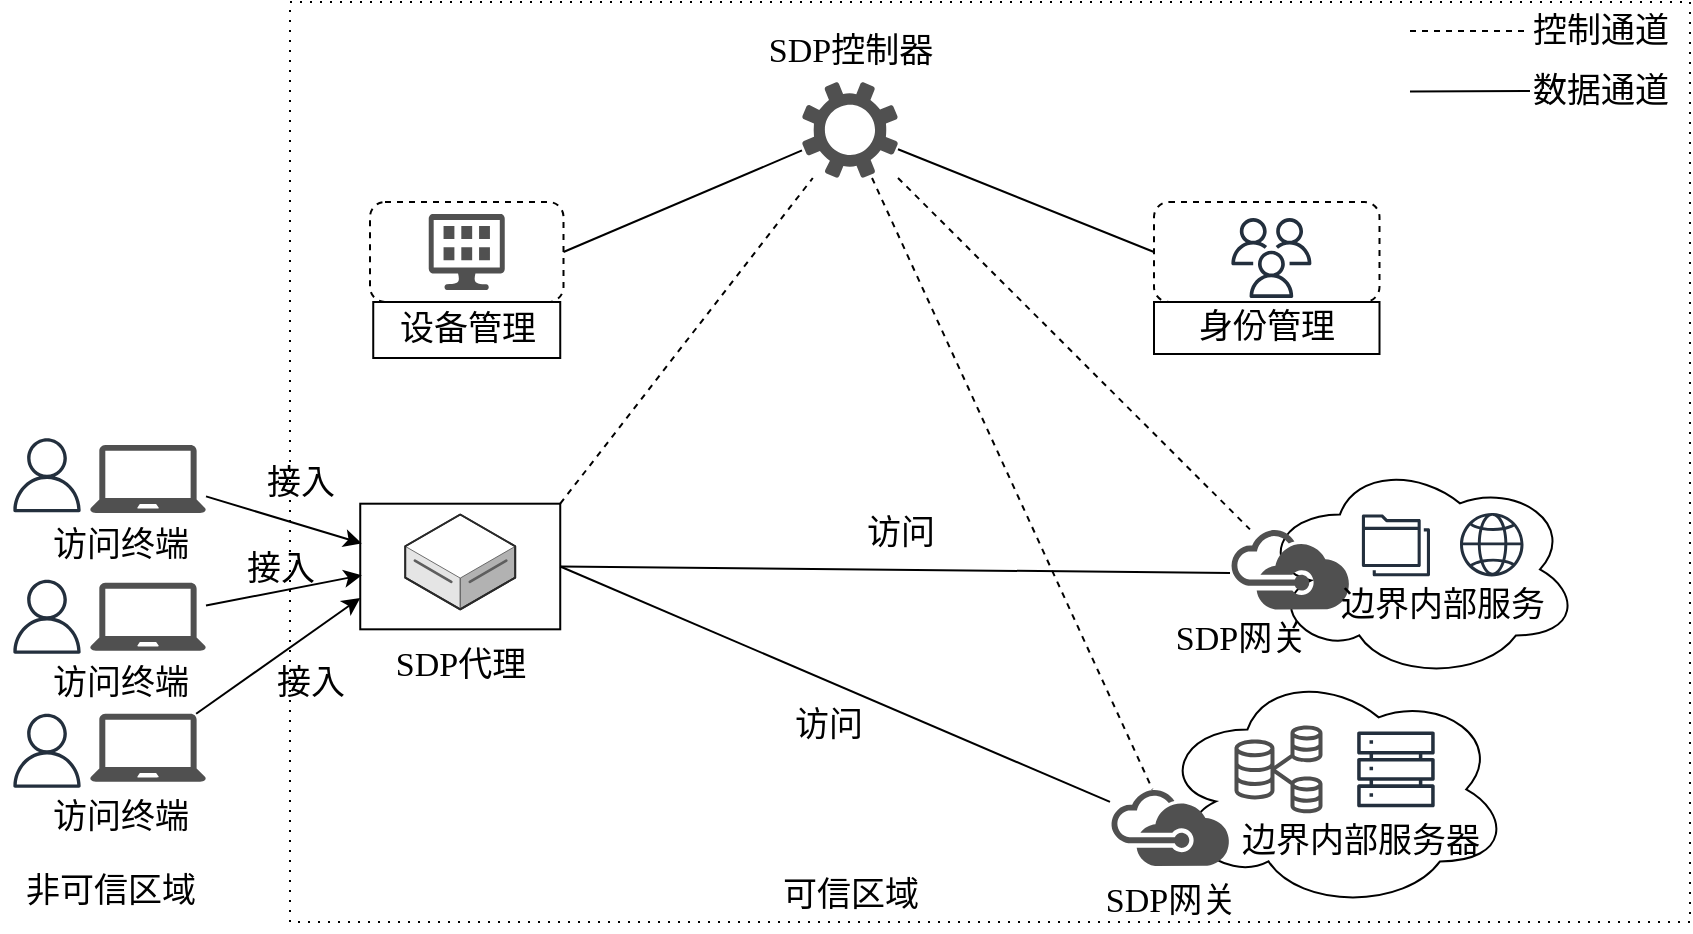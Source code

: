<mxfile version="24.4.4" type="github">
  <diagram name="第 1 页" id="9nzRkRs_KqRtRY-Yu-f3">
    <mxGraphModel dx="1963" dy="579" grid="1" gridSize="10" guides="1" tooltips="1" connect="1" arrows="1" fold="1" page="1" pageScale="1" pageWidth="827" pageHeight="1169" math="0" shadow="0">
      <root>
        <mxCell id="0" />
        <mxCell id="1" parent="0" />
        <mxCell id="bSwwU5a7o8w7_Dm9kpOE-20" value="" style="rounded=0;whiteSpace=wrap;html=1;dashed=1;dashPattern=1 4;fillColor=none;fontSize=17;" parent="1" vertex="1">
          <mxGeometry x="120" y="20" width="700" height="460" as="geometry" />
        </mxCell>
        <mxCell id="g0w8t7Q-eHvKGRKgMCBZ-65" value="" style="rounded=1;whiteSpace=wrap;html=1;dashed=1;fontSize=17;" parent="1" vertex="1">
          <mxGeometry x="552" y="120" width="112.75" height="50" as="geometry" />
        </mxCell>
        <mxCell id="g0w8t7Q-eHvKGRKgMCBZ-64" value="" style="rounded=1;whiteSpace=wrap;html=1;dashed=1;fontSize=17;" parent="1" vertex="1">
          <mxGeometry x="160" y="120" width="96.75" height="50" as="geometry" />
        </mxCell>
        <mxCell id="g0w8t7Q-eHvKGRKgMCBZ-3" value="" style="rounded=0;whiteSpace=wrap;html=1;fontSize=17;" parent="1" vertex="1">
          <mxGeometry x="155.12" y="270.85" width="100" height="62.81" as="geometry" />
        </mxCell>
        <mxCell id="g0w8t7Q-eHvKGRKgMCBZ-4" value="" style="sketch=0;pointerEvents=1;shadow=0;dashed=0;html=1;strokeColor=none;fillColor=#505050;labelPosition=center;verticalLabelPosition=bottom;verticalAlign=top;outlineConnect=0;align=center;shape=mxgraph.office.concepts.settings;fontSize=17;" parent="1" vertex="1">
          <mxGeometry x="376" y="60" width="48" height="48" as="geometry" />
        </mxCell>
        <mxCell id="g0w8t7Q-eHvKGRKgMCBZ-10" value="" style="sketch=0;outlineConnect=0;fontColor=#232F3E;gradientColor=none;fillColor=#232F3D;strokeColor=none;dashed=0;verticalLabelPosition=bottom;verticalAlign=top;align=center;html=1;fontSize=17;fontStyle=0;aspect=fixed;pointerEvents=1;shape=mxgraph.aws4.user;" parent="1" vertex="1">
          <mxGeometry x="-20" y="238.13" width="37" height="37" as="geometry" />
        </mxCell>
        <mxCell id="g0w8t7Q-eHvKGRKgMCBZ-11" value="" style="ellipse;shape=cloud;whiteSpace=wrap;html=1;fontSize=17;" parent="1" vertex="1">
          <mxGeometry x="605" y="248.69" width="160" height="110" as="geometry" />
        </mxCell>
        <mxCell id="g0w8t7Q-eHvKGRKgMCBZ-18" value="" style="sketch=0;pointerEvents=1;shadow=0;dashed=0;html=1;strokeColor=none;fillColor=#505050;labelPosition=center;verticalLabelPosition=bottom;outlineConnect=0;verticalAlign=top;align=center;shape=mxgraph.office.clouds.azure;fontSize=17;" parent="1" vertex="1">
          <mxGeometry x="590" y="283.69" width="60" height="40" as="geometry" />
        </mxCell>
        <mxCell id="g0w8t7Q-eHvKGRKgMCBZ-19" value="" style="ellipse;shape=cloud;whiteSpace=wrap;html=1;fontSize=17;" parent="1" vertex="1">
          <mxGeometry x="555" y="353.69" width="175" height="120" as="geometry" />
        </mxCell>
        <mxCell id="g0w8t7Q-eHvKGRKgMCBZ-20" value="" style="sketch=0;pointerEvents=1;shadow=0;dashed=0;html=1;strokeColor=none;fillColor=#505050;labelPosition=center;verticalLabelPosition=bottom;outlineConnect=0;verticalAlign=top;align=center;shape=mxgraph.office.clouds.azure;fontSize=17;" parent="1" vertex="1">
          <mxGeometry x="530" y="413.69" width="60" height="38.25" as="geometry" />
        </mxCell>
        <mxCell id="g0w8t7Q-eHvKGRKgMCBZ-21" value="" style="endArrow=none;dashed=1;html=1;rounded=0;fontSize=17;" parent="1" source="g0w8t7Q-eHvKGRKgMCBZ-4" target="g0w8t7Q-eHvKGRKgMCBZ-20" edge="1">
          <mxGeometry width="50" height="50" relative="1" as="geometry">
            <mxPoint x="390" y="410" as="sourcePoint" />
            <mxPoint x="440" y="360" as="targetPoint" />
          </mxGeometry>
        </mxCell>
        <mxCell id="g0w8t7Q-eHvKGRKgMCBZ-22" value="" style="endArrow=none;dashed=1;html=1;rounded=0;fontSize=17;" parent="1" source="g0w8t7Q-eHvKGRKgMCBZ-4" target="g0w8t7Q-eHvKGRKgMCBZ-18" edge="1">
          <mxGeometry width="50" height="50" relative="1" as="geometry">
            <mxPoint x="300" y="280" as="sourcePoint" />
            <mxPoint x="350" y="230" as="targetPoint" />
          </mxGeometry>
        </mxCell>
        <mxCell id="g0w8t7Q-eHvKGRKgMCBZ-23" value="" style="endArrow=none;dashed=1;html=1;rounded=0;exitX=1;exitY=0;exitDx=0;exitDy=0;fontSize=17;" parent="1" source="g0w8t7Q-eHvKGRKgMCBZ-3" target="g0w8t7Q-eHvKGRKgMCBZ-4" edge="1">
          <mxGeometry width="50" height="50" relative="1" as="geometry">
            <mxPoint x="110" y="200" as="sourcePoint" />
            <mxPoint x="370" y="210" as="targetPoint" />
          </mxGeometry>
        </mxCell>
        <mxCell id="g0w8t7Q-eHvKGRKgMCBZ-24" value="" style="endArrow=none;html=1;rounded=0;entryX=1;entryY=0.5;entryDx=0;entryDy=0;exitX=0;exitY=0.544;exitDx=0;exitDy=0;exitPerimeter=0;fontSize=17;" parent="1" source="g0w8t7Q-eHvKGRKgMCBZ-18" target="g0w8t7Q-eHvKGRKgMCBZ-3" edge="1">
          <mxGeometry width="50" height="50" relative="1" as="geometry">
            <mxPoint x="160" y="480" as="sourcePoint" />
            <mxPoint x="210" y="430" as="targetPoint" />
          </mxGeometry>
        </mxCell>
        <mxCell id="g0w8t7Q-eHvKGRKgMCBZ-25" value="" style="endArrow=none;html=1;rounded=0;entryX=1;entryY=0.5;entryDx=0;entryDy=0;fontSize=17;" parent="1" source="g0w8t7Q-eHvKGRKgMCBZ-20" target="g0w8t7Q-eHvKGRKgMCBZ-3" edge="1">
          <mxGeometry width="50" height="50" relative="1" as="geometry">
            <mxPoint x="80" y="520" as="sourcePoint" />
            <mxPoint x="130" y="470" as="targetPoint" />
          </mxGeometry>
        </mxCell>
        <mxCell id="g0w8t7Q-eHvKGRKgMCBZ-28" value="&lt;font style=&quot;font-size: 17px;&quot;&gt;&lt;font face=&quot;Times New Roman&quot; style=&quot;font-size: 17px;&quot;&gt;SDP&lt;/font&gt;控制器&lt;/font&gt;" style="text;html=1;align=center;verticalAlign=middle;resizable=0;points=[];autosize=1;strokeColor=none;fillColor=none;fontSize=17;" parent="1" vertex="1">
          <mxGeometry x="345" y="30" width="110" height="30" as="geometry" />
        </mxCell>
        <mxCell id="g0w8t7Q-eHvKGRKgMCBZ-35" value="" style="sketch=0;outlineConnect=0;fontColor=#232F3E;gradientColor=none;fillColor=#232F3D;strokeColor=none;dashed=0;verticalLabelPosition=bottom;verticalAlign=top;align=center;html=1;fontSize=17;fontStyle=0;aspect=fixed;pointerEvents=1;shape=mxgraph.aws4.folders;" parent="1" vertex="1">
          <mxGeometry x="655.94" y="276.19" width="34.06" height="31" as="geometry" />
        </mxCell>
        <mxCell id="g0w8t7Q-eHvKGRKgMCBZ-36" value="" style="sketch=0;outlineConnect=0;fontColor=#232F3E;gradientColor=none;fillColor=#232F3D;strokeColor=none;dashed=0;verticalLabelPosition=bottom;verticalAlign=top;align=center;html=1;fontSize=17;fontStyle=0;aspect=fixed;pointerEvents=1;shape=mxgraph.aws4.globe;" parent="1" vertex="1">
          <mxGeometry x="705" y="275.44" width="31.75" height="31.75" as="geometry" />
        </mxCell>
        <mxCell id="g0w8t7Q-eHvKGRKgMCBZ-37" value="" style="sketch=0;outlineConnect=0;fontColor=#232F3E;gradientColor=none;fillColor=#232F3D;strokeColor=none;dashed=0;verticalLabelPosition=bottom;verticalAlign=top;align=center;html=1;fontSize=17;fontStyle=0;aspect=fixed;pointerEvents=1;shape=mxgraph.aws4.servers;" parent="1" vertex="1">
          <mxGeometry x="653.6" y="384.32" width="38.75" height="38.75" as="geometry" />
        </mxCell>
        <mxCell id="g0w8t7Q-eHvKGRKgMCBZ-38" value="&lt;font style=&quot;font-size: 17px;&quot;&gt;边界内部服务器&lt;/font&gt;" style="text;html=1;align=center;verticalAlign=middle;resizable=0;points=[];autosize=1;strokeColor=none;fillColor=none;fontSize=17;" parent="1" vertex="1">
          <mxGeometry x="585" y="424.94" width="140" height="30" as="geometry" />
        </mxCell>
        <mxCell id="g0w8t7Q-eHvKGRKgMCBZ-39" value="&lt;font style=&quot;font-size: 17px;&quot;&gt;边界内部服务&lt;/font&gt;" style="text;html=1;align=center;verticalAlign=middle;resizable=0;points=[];autosize=1;strokeColor=none;fillColor=none;fontSize=17;" parent="1" vertex="1">
          <mxGeometry x="631.25" y="307.19" width="130" height="30" as="geometry" />
        </mxCell>
        <mxCell id="g0w8t7Q-eHvKGRKgMCBZ-40" value="&lt;font style=&quot;font-size: 17px;&quot;&gt;&lt;font face=&quot;Times New Roman&quot; style=&quot;font-size: 17px;&quot;&gt;SDP网关&lt;br style=&quot;font-size: 17px;&quot;&gt;&lt;/font&gt;&lt;/font&gt;" style="text;html=1;align=center;verticalAlign=middle;resizable=0;points=[];autosize=1;strokeColor=none;fillColor=none;fontSize=17;" parent="1" vertex="1">
          <mxGeometry x="550" y="323.69" width="90" height="30" as="geometry" />
        </mxCell>
        <mxCell id="g0w8t7Q-eHvKGRKgMCBZ-42" value="&lt;font style=&quot;font-size: 17px;&quot;&gt;&lt;font face=&quot;Times New Roman&quot; style=&quot;font-size: 17px;&quot;&gt;SDP网关&lt;br style=&quot;font-size: 17px;&quot;&gt;&lt;/font&gt;&lt;/font&gt;" style="text;html=1;align=center;verticalAlign=middle;resizable=0;points=[];autosize=1;strokeColor=none;fillColor=none;fontSize=17;" parent="1" vertex="1">
          <mxGeometry x="515" y="454.94" width="90" height="30" as="geometry" />
        </mxCell>
        <mxCell id="g0w8t7Q-eHvKGRKgMCBZ-44" value="&lt;font style=&quot;font-size: 17px;&quot;&gt;&lt;font face=&quot;Times New Roman&quot; style=&quot;font-size: 17px;&quot;&gt;SDP代理&lt;/font&gt;&lt;/font&gt;" style="text;html=1;align=center;verticalAlign=middle;resizable=0;points=[];autosize=1;strokeColor=none;fillColor=none;fontSize=17;" parent="1" vertex="1">
          <mxGeometry x="160.12" y="337.19" width="90" height="30" as="geometry" />
        </mxCell>
        <mxCell id="g0w8t7Q-eHvKGRKgMCBZ-46" value="" style="endArrow=none;dashed=1;html=1;rounded=0;fontSize=17;" parent="1" edge="1">
          <mxGeometry width="50" height="50" relative="1" as="geometry">
            <mxPoint x="680" y="34.5" as="sourcePoint" />
            <mxPoint x="740" y="34.5" as="targetPoint" />
          </mxGeometry>
        </mxCell>
        <mxCell id="g0w8t7Q-eHvKGRKgMCBZ-47" value="&lt;font style=&quot;font-size: 17px;&quot;&gt;&lt;font face=&quot;Times New Roman&quot; style=&quot;font-size: 17px;&quot;&gt;控制通道&lt;br style=&quot;font-size: 17px;&quot;&gt;&lt;/font&gt;&lt;/font&gt;" style="text;html=1;align=center;verticalAlign=middle;resizable=0;points=[];autosize=1;strokeColor=none;fillColor=none;fontSize=17;" parent="1" vertex="1">
          <mxGeometry x="730" y="20" width="90" height="30" as="geometry" />
        </mxCell>
        <mxCell id="g0w8t7Q-eHvKGRKgMCBZ-48" value="" style="endArrow=none;html=1;rounded=0;fontSize=17;" parent="1" edge="1">
          <mxGeometry width="50" height="50" relative="1" as="geometry">
            <mxPoint x="680" y="64.75" as="sourcePoint" />
            <mxPoint x="740" y="64.5" as="targetPoint" />
          </mxGeometry>
        </mxCell>
        <mxCell id="g0w8t7Q-eHvKGRKgMCBZ-49" value="&lt;font style=&quot;font-size: 17px;&quot;&gt;&lt;font face=&quot;Times New Roman&quot; style=&quot;font-size: 17px;&quot;&gt;数据通道&lt;br style=&quot;font-size: 17px;&quot;&gt;&lt;/font&gt;&lt;/font&gt;" style="text;html=1;align=center;verticalAlign=middle;resizable=0;points=[];autosize=1;strokeColor=none;fillColor=none;fontSize=17;" parent="1" vertex="1">
          <mxGeometry x="730" y="50" width="90" height="30" as="geometry" />
        </mxCell>
        <mxCell id="g0w8t7Q-eHvKGRKgMCBZ-50" value="" style="sketch=0;outlineConnect=0;fontColor=#232F3E;gradientColor=none;fillColor=#232F3D;strokeColor=none;dashed=0;verticalLabelPosition=bottom;verticalAlign=top;align=center;html=1;fontSize=17;fontStyle=0;aspect=fixed;pointerEvents=1;shape=mxgraph.aws4.users;" parent="1" vertex="1">
          <mxGeometry x="590.69" y="128" width="40" height="40" as="geometry" />
        </mxCell>
        <mxCell id="g0w8t7Q-eHvKGRKgMCBZ-51" value="身份管理" style="rounded=0;whiteSpace=wrap;html=1;fontSize=17;" parent="1" vertex="1">
          <mxGeometry x="552" y="170" width="112.75" height="26" as="geometry" />
        </mxCell>
        <mxCell id="g0w8t7Q-eHvKGRKgMCBZ-52" value="" style="sketch=0;pointerEvents=1;shadow=0;dashed=0;html=1;strokeColor=none;fillColor=#505050;labelPosition=center;verticalLabelPosition=bottom;verticalAlign=top;outlineConnect=0;align=center;shape=mxgraph.office.devices.management_console;fontSize=17;" parent="1" vertex="1">
          <mxGeometry x="189.37" y="126" width="38" height="38" as="geometry" />
        </mxCell>
        <mxCell id="g0w8t7Q-eHvKGRKgMCBZ-54" value="设备管理" style="rounded=0;whiteSpace=wrap;html=1;fontSize=17;" parent="1" vertex="1">
          <mxGeometry x="161.62" y="170" width="93.5" height="28" as="geometry" />
        </mxCell>
        <mxCell id="g0w8t7Q-eHvKGRKgMCBZ-60" value="" style="sketch=0;outlineConnect=0;fontColor=#232F3E;gradientColor=none;fillColor=#4D4D4D;strokeColor=none;dashed=0;verticalLabelPosition=bottom;verticalAlign=top;align=center;html=1;fontSize=17;fontStyle=0;aspect=fixed;pointerEvents=1;shape=mxgraph.aws4.rds_multi_az_db_cluster;" parent="1" vertex="1">
          <mxGeometry x="592.24" y="381.69" width="44.01" height="44.01" as="geometry" />
        </mxCell>
        <mxCell id="g0w8t7Q-eHvKGRKgMCBZ-66" value="" style="endArrow=none;html=1;rounded=0;exitX=1;exitY=0.5;exitDx=0;exitDy=0;fontSize=17;" parent="1" source="g0w8t7Q-eHvKGRKgMCBZ-64" target="g0w8t7Q-eHvKGRKgMCBZ-4" edge="1">
          <mxGeometry width="50" height="50" relative="1" as="geometry">
            <mxPoint x="150" y="150" as="sourcePoint" />
            <mxPoint x="200" y="100" as="targetPoint" />
          </mxGeometry>
        </mxCell>
        <mxCell id="g0w8t7Q-eHvKGRKgMCBZ-67" value="" style="endArrow=none;html=1;rounded=0;entryX=0;entryY=0.5;entryDx=0;entryDy=0;fontSize=17;" parent="1" source="g0w8t7Q-eHvKGRKgMCBZ-4" target="g0w8t7Q-eHvKGRKgMCBZ-65" edge="1">
          <mxGeometry width="50" height="50" relative="1" as="geometry">
            <mxPoint x="310" y="90" as="sourcePoint" />
            <mxPoint x="360" y="40" as="targetPoint" />
          </mxGeometry>
        </mxCell>
        <mxCell id="bSwwU5a7o8w7_Dm9kpOE-1" value="" style="sketch=0;outlineConnect=0;fontColor=#232F3E;gradientColor=none;fillColor=#232F3D;strokeColor=none;dashed=0;verticalLabelPosition=bottom;verticalAlign=top;align=center;html=1;fontSize=17;fontStyle=0;aspect=fixed;pointerEvents=1;shape=mxgraph.aws4.user;" parent="1" vertex="1">
          <mxGeometry x="-20" y="308.88" width="37" height="37" as="geometry" />
        </mxCell>
        <mxCell id="bSwwU5a7o8w7_Dm9kpOE-2" value="" style="sketch=0;outlineConnect=0;fontColor=#232F3E;gradientColor=none;fillColor=#232F3D;strokeColor=none;dashed=0;verticalLabelPosition=bottom;verticalAlign=top;align=center;html=1;fontSize=17;fontStyle=0;aspect=fixed;pointerEvents=1;shape=mxgraph.aws4.user;" parent="1" vertex="1">
          <mxGeometry x="-20" y="375.88" width="37" height="37" as="geometry" />
        </mxCell>
        <mxCell id="bSwwU5a7o8w7_Dm9kpOE-3" value="" style="sketch=0;pointerEvents=1;shadow=0;dashed=0;html=1;strokeColor=none;fillColor=#505050;labelPosition=center;verticalLabelPosition=bottom;verticalAlign=top;outlineConnect=0;align=center;shape=mxgraph.office.devices.laptop;fontSize=17;" parent="1" vertex="1">
          <mxGeometry x="20" y="241.44" width="58" height="34" as="geometry" />
        </mxCell>
        <mxCell id="bSwwU5a7o8w7_Dm9kpOE-4" value="" style="verticalLabelPosition=bottom;html=1;verticalAlign=top;strokeWidth=1;align=center;outlineConnect=0;dashed=0;outlineConnect=0;shape=mxgraph.aws3d.dataServer;strokeColor=#5E5E5E;aspect=fixed;fontSize=17;" parent="1" vertex="1">
          <mxGeometry x="177.62" y="276.29" width="55" height="47.4" as="geometry" />
        </mxCell>
        <mxCell id="bSwwU5a7o8w7_Dm9kpOE-5" value="" style="sketch=0;pointerEvents=1;shadow=0;dashed=0;html=1;strokeColor=none;fillColor=#505050;labelPosition=center;verticalLabelPosition=bottom;verticalAlign=top;outlineConnect=0;align=center;shape=mxgraph.office.devices.laptop;fontSize=17;" parent="1" vertex="1">
          <mxGeometry x="20" y="310.38" width="58" height="34" as="geometry" />
        </mxCell>
        <mxCell id="bSwwU5a7o8w7_Dm9kpOE-9" style="rounded=0;orthogonalLoop=1;jettySize=auto;html=1;entryX=0;entryY=0.75;entryDx=0;entryDy=0;fontSize=17;" parent="1" source="bSwwU5a7o8w7_Dm9kpOE-6" target="g0w8t7Q-eHvKGRKgMCBZ-3" edge="1">
          <mxGeometry relative="1" as="geometry" />
        </mxCell>
        <mxCell id="bSwwU5a7o8w7_Dm9kpOE-6" value="" style="sketch=0;pointerEvents=1;shadow=0;dashed=0;html=1;strokeColor=none;fillColor=#505050;labelPosition=center;verticalLabelPosition=bottom;verticalAlign=top;outlineConnect=0;align=center;shape=mxgraph.office.devices.laptop;fontSize=17;" parent="1" vertex="1">
          <mxGeometry x="20" y="375.88" width="58" height="34" as="geometry" />
        </mxCell>
        <mxCell id="bSwwU5a7o8w7_Dm9kpOE-7" style="rounded=0;orthogonalLoop=1;jettySize=auto;html=1;entryX=0.008;entryY=0.316;entryDx=0;entryDy=0;entryPerimeter=0;fontSize=17;" parent="1" source="bSwwU5a7o8w7_Dm9kpOE-3" target="g0w8t7Q-eHvKGRKgMCBZ-3" edge="1">
          <mxGeometry relative="1" as="geometry" />
        </mxCell>
        <mxCell id="bSwwU5a7o8w7_Dm9kpOE-8" style="rounded=0;orthogonalLoop=1;jettySize=auto;html=1;entryX=0.008;entryY=0.569;entryDx=0;entryDy=0;entryPerimeter=0;fontSize=17;" parent="1" source="bSwwU5a7o8w7_Dm9kpOE-5" target="g0w8t7Q-eHvKGRKgMCBZ-3" edge="1">
          <mxGeometry relative="1" as="geometry" />
        </mxCell>
        <mxCell id="bSwwU5a7o8w7_Dm9kpOE-10" value="接入" style="text;html=1;align=center;verticalAlign=middle;resizable=0;points=[];autosize=1;strokeColor=none;fillColor=none;fontSize=17;" parent="1" vertex="1">
          <mxGeometry x="95" y="246.29" width="60" height="30" as="geometry" />
        </mxCell>
        <mxCell id="bSwwU5a7o8w7_Dm9kpOE-11" value="接入" style="text;html=1;align=center;verticalAlign=middle;resizable=0;points=[];autosize=1;strokeColor=none;fillColor=none;fontSize=17;" parent="1" vertex="1">
          <mxGeometry x="85" y="288.69" width="60" height="30" as="geometry" />
        </mxCell>
        <mxCell id="bSwwU5a7o8w7_Dm9kpOE-12" value="接入" style="text;html=1;align=center;verticalAlign=middle;resizable=0;points=[];autosize=1;strokeColor=none;fillColor=none;fontSize=17;" parent="1" vertex="1">
          <mxGeometry x="100.12" y="345.88" width="60" height="30" as="geometry" />
        </mxCell>
        <mxCell id="bSwwU5a7o8w7_Dm9kpOE-13" value="访问" style="text;html=1;align=center;verticalAlign=middle;resizable=0;points=[];autosize=1;strokeColor=none;fillColor=none;fontSize=17;" parent="1" vertex="1">
          <mxGeometry x="395" y="270.85" width="60" height="30" as="geometry" />
        </mxCell>
        <mxCell id="bSwwU5a7o8w7_Dm9kpOE-14" value="访问" style="text;html=1;align=center;verticalAlign=middle;resizable=0;points=[];autosize=1;strokeColor=none;fillColor=none;fontSize=17;" parent="1" vertex="1">
          <mxGeometry x="359" y="367.19" width="60" height="30" as="geometry" />
        </mxCell>
        <mxCell id="bSwwU5a7o8w7_Dm9kpOE-21" value="可信区域" style="text;html=1;align=center;verticalAlign=middle;resizable=0;points=[];autosize=1;strokeColor=none;fillColor=none;fontSize=17;" parent="1" vertex="1">
          <mxGeometry x="355" y="451.94" width="90" height="30" as="geometry" />
        </mxCell>
        <mxCell id="bSwwU5a7o8w7_Dm9kpOE-22" value="非可信区域" style="text;html=1;align=center;verticalAlign=middle;resizable=0;points=[];autosize=1;strokeColor=none;fillColor=none;fontSize=17;" parent="1" vertex="1">
          <mxGeometry x="-25" y="450" width="110" height="30" as="geometry" />
        </mxCell>
        <mxCell id="bSwwU5a7o8w7_Dm9kpOE-23" value="访问终端" style="text;html=1;align=center;verticalAlign=middle;resizable=0;points=[];autosize=1;strokeColor=none;fillColor=none;fontSize=17;" parent="1" vertex="1">
          <mxGeometry x="-10" y="277.19" width="90" height="30" as="geometry" />
        </mxCell>
        <mxCell id="bSwwU5a7o8w7_Dm9kpOE-24" value="访问终端" style="text;html=1;align=center;verticalAlign=middle;resizable=0;points=[];autosize=1;strokeColor=none;fillColor=none;fontSize=17;" parent="1" vertex="1">
          <mxGeometry x="-10" y="345.88" width="90" height="30" as="geometry" />
        </mxCell>
        <mxCell id="bSwwU5a7o8w7_Dm9kpOE-25" value="访问终端" style="text;html=1;align=center;verticalAlign=middle;resizable=0;points=[];autosize=1;strokeColor=none;fillColor=none;fontSize=17;" parent="1" vertex="1">
          <mxGeometry x="-10" y="412.88" width="90" height="30" as="geometry" />
        </mxCell>
      </root>
    </mxGraphModel>
  </diagram>
</mxfile>
